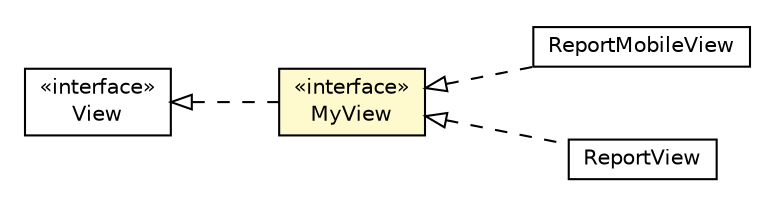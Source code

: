 #!/usr/local/bin/dot
#
# Class diagram 
# Generated by UMLGraph version R5_6-24-gf6e263 (http://www.umlgraph.org/)
#

digraph G {
	edge [fontname="Helvetica",fontsize=10,labelfontname="Helvetica",labelfontsize=10];
	node [fontname="Helvetica",fontsize=10,shape=plaintext];
	nodesep=0.25;
	ranksep=0.5;
	rankdir=LR;
	// com.gwtplatform.mvp.client.View
	c330804 [label=<<table title="com.gwtplatform.mvp.client.View" border="0" cellborder="1" cellspacing="0" cellpadding="2" port="p" href="../../../../mvp/client/View.html">
		<tr><td><table border="0" cellspacing="0" cellpadding="1">
<tr><td align="center" balign="center"> &#171;interface&#187; </td></tr>
<tr><td align="center" balign="center"> View </td></tr>
		</table></td></tr>
		</table>>, URL="../../../../mvp/client/View.html", fontname="Helvetica", fontcolor="black", fontsize=10.0];
	// com.gwtplatform.carstore.client.application.report.ReportPresenter.MyView
	c331138 [label=<<table title="com.gwtplatform.carstore.client.application.report.ReportPresenter.MyView" border="0" cellborder="1" cellspacing="0" cellpadding="2" port="p" bgcolor="lemonChiffon" href="./ReportPresenter.MyView.html">
		<tr><td><table border="0" cellspacing="0" cellpadding="1">
<tr><td align="center" balign="center"> &#171;interface&#187; </td></tr>
<tr><td align="center" balign="center"> MyView </td></tr>
		</table></td></tr>
		</table>>, URL="./ReportPresenter.MyView.html", fontname="Helvetica", fontcolor="black", fontsize=10.0];
	// com.gwtplatform.carstore.client.application.report.ReportMobileView
	c331140 [label=<<table title="com.gwtplatform.carstore.client.application.report.ReportMobileView" border="0" cellborder="1" cellspacing="0" cellpadding="2" port="p" href="./ReportMobileView.html">
		<tr><td><table border="0" cellspacing="0" cellpadding="1">
<tr><td align="center" balign="center"> ReportMobileView </td></tr>
		</table></td></tr>
		</table>>, URL="./ReportMobileView.html", fontname="Helvetica", fontcolor="black", fontsize=10.0];
	// com.gwtplatform.carstore.client.application.report.ReportView
	c331142 [label=<<table title="com.gwtplatform.carstore.client.application.report.ReportView" border="0" cellborder="1" cellspacing="0" cellpadding="2" port="p" href="./ReportView.html">
		<tr><td><table border="0" cellspacing="0" cellpadding="1">
<tr><td align="center" balign="center"> ReportView </td></tr>
		</table></td></tr>
		</table>>, URL="./ReportView.html", fontname="Helvetica", fontcolor="black", fontsize=10.0];
	//com.gwtplatform.carstore.client.application.report.ReportPresenter.MyView implements com.gwtplatform.mvp.client.View
	c330804:p -> c331138:p [dir=back,arrowtail=empty,style=dashed];
	//com.gwtplatform.carstore.client.application.report.ReportMobileView implements com.gwtplatform.carstore.client.application.report.ReportPresenter.MyView
	c331138:p -> c331140:p [dir=back,arrowtail=empty,style=dashed];
	//com.gwtplatform.carstore.client.application.report.ReportView implements com.gwtplatform.carstore.client.application.report.ReportPresenter.MyView
	c331138:p -> c331142:p [dir=back,arrowtail=empty,style=dashed];
}


